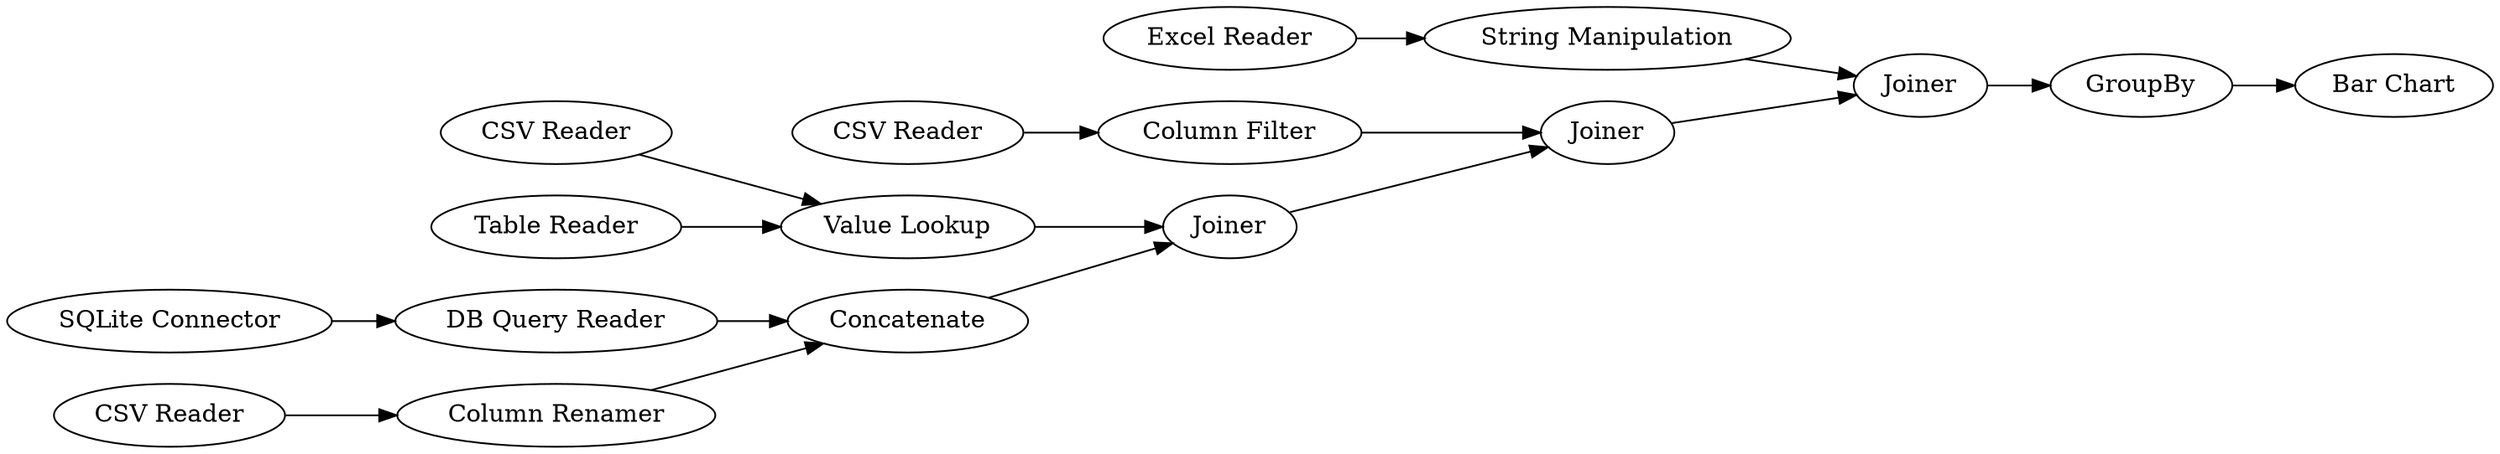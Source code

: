 digraph {
	143 [label=Concatenate]
	240 [label="String Manipulation"]
	244 [label=GroupBy]
	261 [label="DB Query Reader"]
	263 [label="Column Filter"]
	266 [label="Excel Reader"]
	267 [label="CSV Reader"]
	268 [label="CSV Reader"]
	269 [label="CSV Reader"]
	271 [label=Joiner]
	272 [label=Joiner]
	273 [label=Joiner]
	274 [label="Table Reader"]
	275 [label="Column Renamer"]
	276 [label="Value Lookup"]
	278 [label="SQLite Connector"]
	279 [label="Bar Chart"]
	143 -> 271
	240 -> 273
	244 -> 279
	261 -> 143
	263 -> 272
	266 -> 240
	267 -> 263
	268 -> 276
	269 -> 275
	271 -> 272
	272 -> 273
	273 -> 244
	274 -> 276
	275 -> 143
	276 -> 271
	278 -> 261
	rankdir=LR
}

